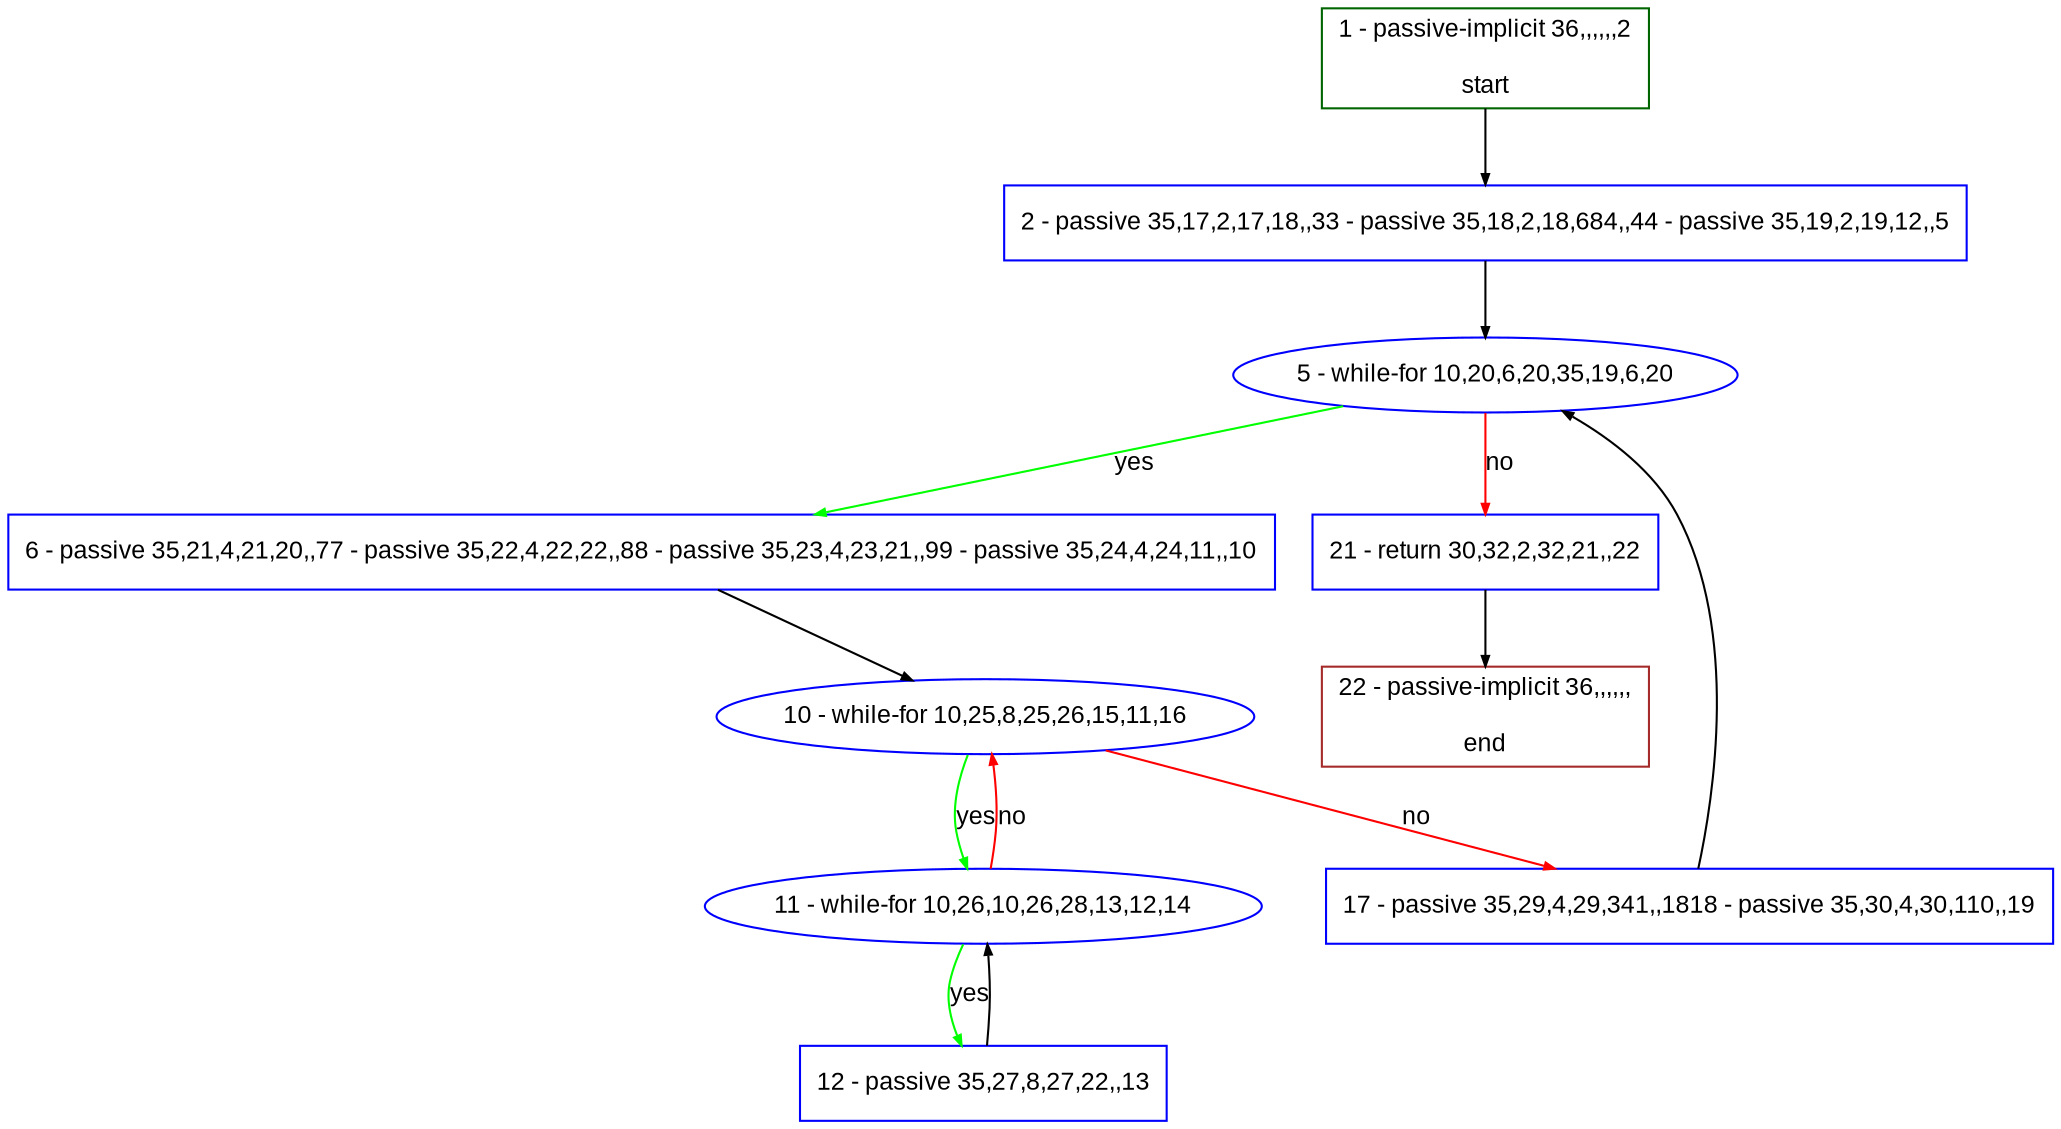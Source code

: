 digraph "" {
  graph [pack="true", label="", fontsize="12", packmode="clust", fontname="Arial", fillcolor="#FFFFCC", bgcolor="white", style="rounded,filled", compound="true"];
  node [node_initialized="no", label="", color="grey", fontsize="12", fillcolor="white", fontname="Arial", style="filled", shape="rectangle", compound="true", fixedsize="false"];
  edge [fontcolor="black", arrowhead="normal", arrowtail="none", arrowsize="0.5", ltail="", label="", color="black", fontsize="12", lhead="", fontname="Arial", dir="forward", compound="true"];
  __N1 [label="2 - passive 35,17,2,17,18,,33 - passive 35,18,2,18,684,,44 - passive 35,19,2,19,12,,5", color="#0000ff", fillcolor="#ffffff", style="filled", shape="box"];
  __N2 [label="1 - passive-implicit 36,,,,,,2\n\nstart", color="#006400", fillcolor="#ffffff", style="filled", shape="box"];
  __N3 [label="5 - while-for 10,20,6,20,35,19,6,20", color="#0000ff", fillcolor="#ffffff", style="filled", shape="oval"];
  __N4 [label="6 - passive 35,21,4,21,20,,77 - passive 35,22,4,22,22,,88 - passive 35,23,4,23,21,,99 - passive 35,24,4,24,11,,10", color="#0000ff", fillcolor="#ffffff", style="filled", shape="box"];
  __N5 [label="21 - return 30,32,2,32,21,,22", color="#0000ff", fillcolor="#ffffff", style="filled", shape="box"];
  __N6 [label="10 - while-for 10,25,8,25,26,15,11,16", color="#0000ff", fillcolor="#ffffff", style="filled", shape="oval"];
  __N7 [label="11 - while-for 10,26,10,26,28,13,12,14", color="#0000ff", fillcolor="#ffffff", style="filled", shape="oval"];
  __N8 [label="17 - passive 35,29,4,29,341,,1818 - passive 35,30,4,30,110,,19", color="#0000ff", fillcolor="#ffffff", style="filled", shape="box"];
  __N9 [label="12 - passive 35,27,8,27,22,,13", color="#0000ff", fillcolor="#ffffff", style="filled", shape="box"];
  __N10 [label="22 - passive-implicit 36,,,,,,\n\nend", color="#a52a2a", fillcolor="#ffffff", style="filled", shape="box"];
  __N2 -> __N1 [arrowhead="normal", arrowtail="none", color="#000000", label="", dir="forward"];
  __N1 -> __N3 [arrowhead="normal", arrowtail="none", color="#000000", label="", dir="forward"];
  __N3 -> __N4 [arrowhead="normal", arrowtail="none", color="#00ff00", label="yes", dir="forward"];
  __N3 -> __N5 [arrowhead="normal", arrowtail="none", color="#ff0000", label="no", dir="forward"];
  __N4 -> __N6 [arrowhead="normal", arrowtail="none", color="#000000", label="", dir="forward"];
  __N6 -> __N7 [arrowhead="normal", arrowtail="none", color="#00ff00", label="yes", dir="forward"];
  __N7 -> __N6 [arrowhead="normal", arrowtail="none", color="#ff0000", label="no", dir="forward"];
  __N6 -> __N8 [arrowhead="normal", arrowtail="none", color="#ff0000", label="no", dir="forward"];
  __N7 -> __N9 [arrowhead="normal", arrowtail="none", color="#00ff00", label="yes", dir="forward"];
  __N9 -> __N7 [arrowhead="normal", arrowtail="none", color="#000000", label="", dir="forward"];
  __N8 -> __N3 [arrowhead="normal", arrowtail="none", color="#000000", label="", dir="forward"];
  __N5 -> __N10 [arrowhead="normal", arrowtail="none", color="#000000", label="", dir="forward"];
}
